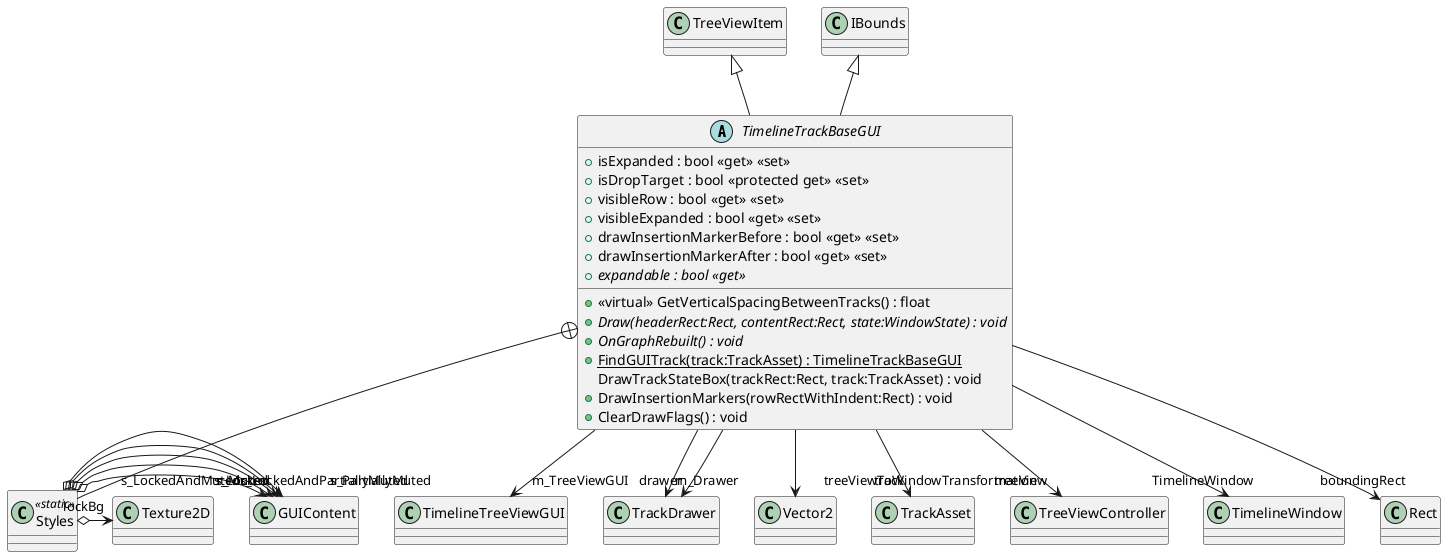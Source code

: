 @startuml
abstract class TimelineTrackBaseGUI {
    + isExpanded : bool <<get>> <<set>>
    + isDropTarget : bool <<protected get>> <<set>>
    + <<virtual>> GetVerticalSpacingBetweenTracks() : float
    + visibleRow : bool <<get>> <<set>>
    + visibleExpanded : bool <<get>> <<set>>
    + drawInsertionMarkerBefore : bool <<get>> <<set>>
    + drawInsertionMarkerAfter : bool <<get>> <<set>>
    + {abstract} expandable : bool <<get>>
    + {abstract} Draw(headerRect:Rect, contentRect:Rect, state:WindowState) : void
    + {abstract} OnGraphRebuilt() : void
    + {static} FindGUITrack(track:TrackAsset) : TimelineTrackBaseGUI
    DrawTrackStateBox(trackRect:Rect, track:TrackAsset) : void
    + DrawInsertionMarkers(rowRectWithIndent:Rect) : void
    + ClearDrawFlags() : void
}
class Styles <<static>> {
}
TreeViewItem <|-- TimelineTrackBaseGUI
IBounds <|-- TimelineTrackBaseGUI
TimelineTrackBaseGUI --> "m_TreeViewGUI" TimelineTreeViewGUI
TimelineTrackBaseGUI --> "m_Drawer" TrackDrawer
TimelineTrackBaseGUI --> "treeViewToWindowTransformation" Vector2
TimelineTrackBaseGUI --> "track" TrackAsset
TimelineTrackBaseGUI --> "treeView" TreeViewController
TimelineTrackBaseGUI --> "TimelineWindow" TimelineWindow
TimelineTrackBaseGUI --> "drawer" TrackDrawer
TimelineTrackBaseGUI --> "boundingRect" Rect
TimelineTrackBaseGUI +-- Styles
Styles o-> "s_LockedAndMuted" GUIContent
Styles o-> "s_LockedAndPartiallyMuted" GUIContent
Styles o-> "s_Locked" GUIContent
Styles o-> "s_Muted" GUIContent
Styles o-> "s_PartiallyMuted" GUIContent
Styles o-> "lockBg" Texture2D
@enduml
